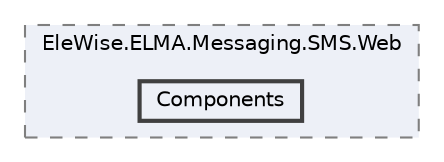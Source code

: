 digraph "Web/Modules/EleWise.ELMA.Messaging.SMS.Web/Components"
{
 // LATEX_PDF_SIZE
  bgcolor="transparent";
  edge [fontname=Helvetica,fontsize=10,labelfontname=Helvetica,labelfontsize=10];
  node [fontname=Helvetica,fontsize=10,shape=box,height=0.2,width=0.4];
  compound=true
  subgraph clusterdir_f04b4080923155bf7082513efd77c585 {
    graph [ bgcolor="#edf0f7", pencolor="grey50", label="EleWise.ELMA.Messaging.SMS.Web", fontname=Helvetica,fontsize=10 style="filled,dashed", URL="dir_f04b4080923155bf7082513efd77c585.html",tooltip=""]
  dir_4a040e7eee3334f6ca0c6f00e79cfcec [label="Components", fillcolor="#edf0f7", color="grey25", style="filled,bold", URL="dir_4a040e7eee3334f6ca0c6f00e79cfcec.html",tooltip=""];
  }
}
